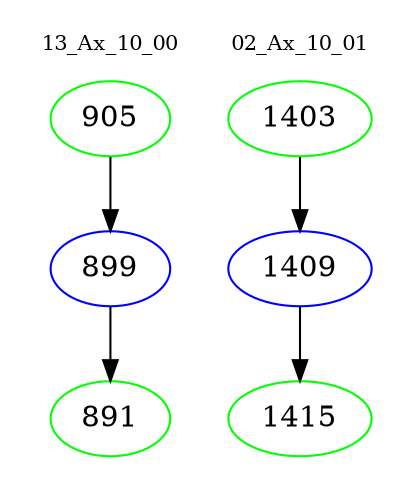 digraph{
subgraph cluster_0 {
color = white
label = "13_Ax_10_00";
fontsize=10;
T0_905 [label="905", color="green"]
T0_905 -> T0_899 [color="black"]
T0_899 [label="899", color="blue"]
T0_899 -> T0_891 [color="black"]
T0_891 [label="891", color="green"]
}
subgraph cluster_1 {
color = white
label = "02_Ax_10_01";
fontsize=10;
T1_1403 [label="1403", color="green"]
T1_1403 -> T1_1409 [color="black"]
T1_1409 [label="1409", color="blue"]
T1_1409 -> T1_1415 [color="black"]
T1_1415 [label="1415", color="green"]
}
}
